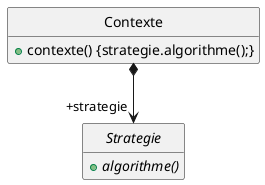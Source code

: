 @startuml

'-----------------------------------
' UML patterns illustrated
' JMB 2014
'-----------------------------------

hide circle
hide empty members
hide empty methods

class Contexte {
+contexte() {strategie.algorithme();}
}

abstract class Strategie {
{abstract} +algorithme()
}

Contexte *--> "+strategie" Strategie

@enduml

